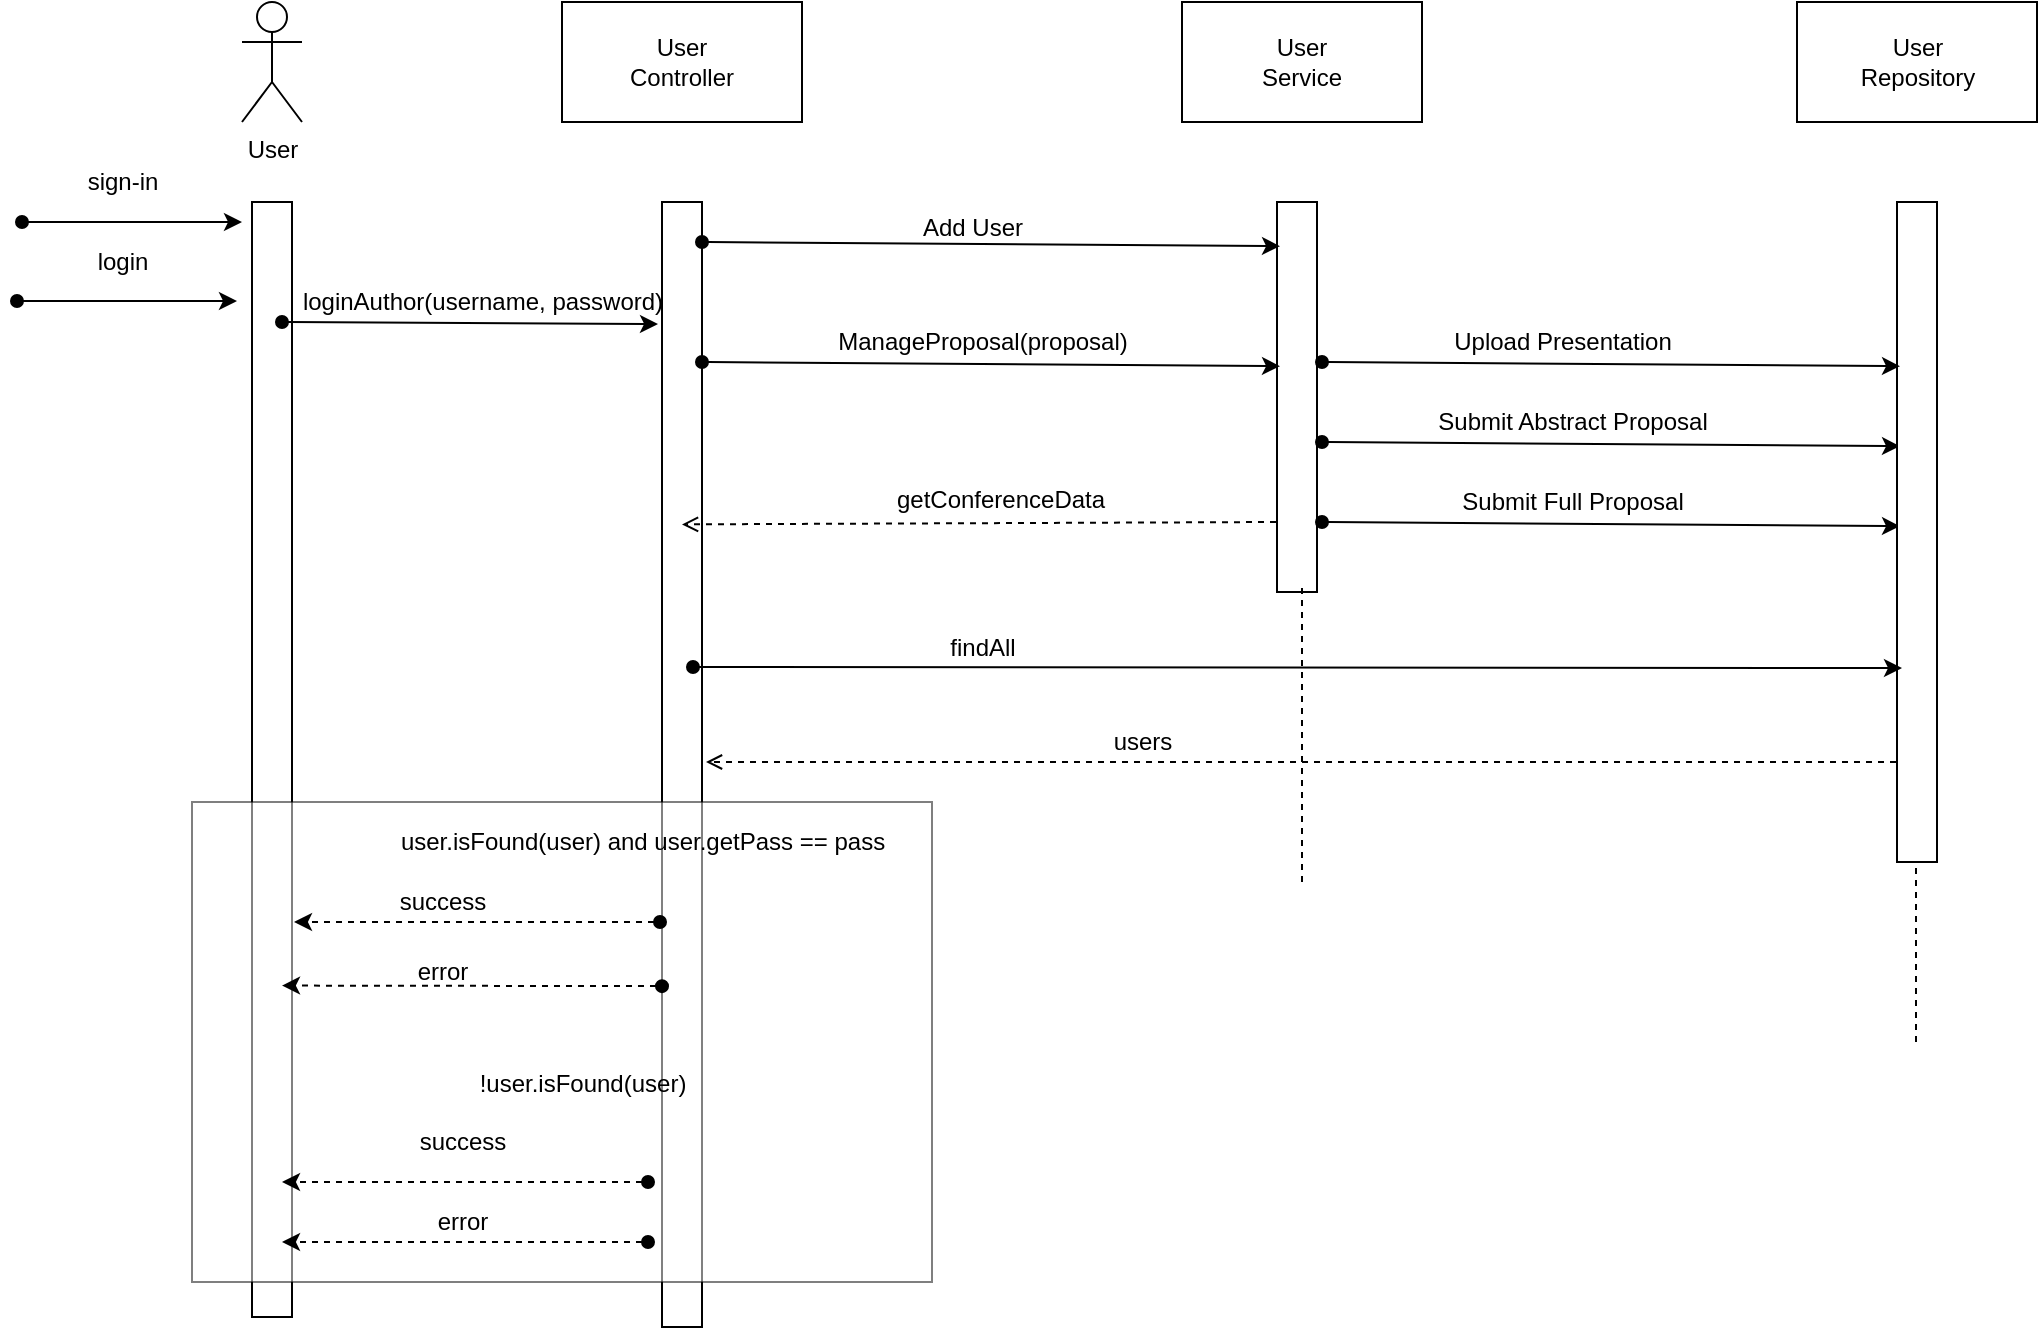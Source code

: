 <mxfile version="12.9.3" type="device"><diagram id="xheDqFoVAAo-ZwbuTbnJ" name="Page-1"><mxGraphModel dx="2272" dy="822" grid="1" gridSize="10" guides="1" tooltips="1" connect="1" arrows="1" fold="1" page="1" pageScale="1" pageWidth="850" pageHeight="1100" math="0" shadow="0"><root><mxCell id="0"/><mxCell id="1" parent="0"/><mxCell id="M5nPYc4rCINWkFPBkCg_-3" value="User" style="shape=umlActor;verticalLabelPosition=bottom;labelBackgroundColor=#ffffff;verticalAlign=top;html=1;outlineConnect=0;" vertex="1" parent="1"><mxGeometry x="120" y="140" width="30" height="60" as="geometry"/></mxCell><mxCell id="M5nPYc4rCINWkFPBkCg_-8" value="" style="endArrow=classic;html=1;startArrow=oval;startFill=1;" edge="1" parent="1"><mxGeometry width="50" height="50" relative="1" as="geometry"><mxPoint x="10" y="250" as="sourcePoint"/><mxPoint x="120" y="250" as="targetPoint"/></mxGeometry></mxCell><mxCell id="M5nPYc4rCINWkFPBkCg_-9" value="sign-in" style="text;html=1;align=center;verticalAlign=middle;resizable=0;points=[];autosize=1;" vertex="1" parent="1"><mxGeometry x="35" y="220" width="50" height="20" as="geometry"/></mxCell><mxCell id="M5nPYc4rCINWkFPBkCg_-10" value="login" style="text;html=1;align=center;verticalAlign=middle;resizable=0;points=[];autosize=1;" vertex="1" parent="1"><mxGeometry x="40" y="260" width="40" height="20" as="geometry"/></mxCell><mxCell id="M5nPYc4rCINWkFPBkCg_-11" value="" style="endArrow=classic;html=1;startArrow=oval;startFill=1;" edge="1" parent="1"><mxGeometry width="50" height="50" relative="1" as="geometry"><mxPoint x="7.5" y="289.5" as="sourcePoint"/><mxPoint x="117.5" y="289.5" as="targetPoint"/></mxGeometry></mxCell><mxCell id="M5nPYc4rCINWkFPBkCg_-13" value="" style="rounded=0;whiteSpace=wrap;html=1;rotation=90;" vertex="1" parent="1"><mxGeometry x="-143.75" y="508.75" width="557.5" height="20" as="geometry"/></mxCell><mxCell id="M5nPYc4rCINWkFPBkCg_-14" value="User&lt;br&gt;Controller" style="rounded=0;whiteSpace=wrap;html=1;" vertex="1" parent="1"><mxGeometry x="280" y="140" width="120" height="60" as="geometry"/></mxCell><mxCell id="M5nPYc4rCINWkFPBkCg_-15" value="" style="rounded=0;whiteSpace=wrap;html=1;rotation=90;" vertex="1" parent="1"><mxGeometry x="58.75" y="511.25" width="562.5" height="20" as="geometry"/></mxCell><mxCell id="M5nPYc4rCINWkFPBkCg_-16" value="" style="endArrow=classic;html=1;startArrow=oval;startFill=1;entryX=0.94;entryY=1.05;entryDx=0;entryDy=0;entryPerimeter=0;" edge="1" parent="1" target="M5nPYc4rCINWkFPBkCg_-17"><mxGeometry width="50" height="50" relative="1" as="geometry"><mxPoint x="140" y="300" as="sourcePoint"/><mxPoint x="250" y="300" as="targetPoint"/></mxGeometry></mxCell><mxCell id="M5nPYc4rCINWkFPBkCg_-17" value="loginAuthor(username, password)" style="text;html=1;align=center;verticalAlign=middle;resizable=0;points=[];autosize=1;" vertex="1" parent="1"><mxGeometry x="140" y="280" width="200" height="20" as="geometry"/></mxCell><mxCell id="M5nPYc4rCINWkFPBkCg_-18" value="User&lt;br&gt;Service" style="rounded=0;whiteSpace=wrap;html=1;" vertex="1" parent="1"><mxGeometry x="590" y="140" width="120" height="60" as="geometry"/></mxCell><mxCell id="M5nPYc4rCINWkFPBkCg_-19" value="" style="rounded=0;whiteSpace=wrap;html=1;rotation=90;" vertex="1" parent="1"><mxGeometry x="550" y="327.5" width="195" height="20" as="geometry"/></mxCell><mxCell id="M5nPYc4rCINWkFPBkCg_-21" value="Upload Presentation" style="text;html=1;align=center;verticalAlign=middle;resizable=0;points=[];autosize=1;" vertex="1" parent="1"><mxGeometry x="720" y="300" width="120" height="20" as="geometry"/></mxCell><mxCell id="M5nPYc4rCINWkFPBkCg_-22" value="" style="endArrow=classic;html=1;startArrow=oval;startFill=1;entryX=0.421;entryY=0.925;entryDx=0;entryDy=0;entryPerimeter=0;" edge="1" parent="1"><mxGeometry width="50" height="50" relative="1" as="geometry"><mxPoint x="660" y="360" as="sourcePoint"/><mxPoint x="949" y="362.095" as="targetPoint"/></mxGeometry></mxCell><mxCell id="M5nPYc4rCINWkFPBkCg_-23" value="Submit Abstract Proposal" style="text;html=1;align=center;verticalAlign=middle;resizable=0;points=[];autosize=1;" vertex="1" parent="1"><mxGeometry x="710" y="340" width="150" height="20" as="geometry"/></mxCell><mxCell id="M5nPYc4rCINWkFPBkCg_-24" value="" style="endArrow=classic;html=1;startArrow=oval;startFill=1;entryX=0.421;entryY=0.925;entryDx=0;entryDy=0;entryPerimeter=0;" edge="1" parent="1"><mxGeometry width="50" height="50" relative="1" as="geometry"><mxPoint x="660" y="400" as="sourcePoint"/><mxPoint x="949" y="402.095" as="targetPoint"/></mxGeometry></mxCell><mxCell id="M5nPYc4rCINWkFPBkCg_-25" value="Submit Full Proposal" style="text;html=1;align=center;verticalAlign=middle;resizable=0;points=[];autosize=1;" vertex="1" parent="1"><mxGeometry x="720" y="380" width="130" height="20" as="geometry"/></mxCell><mxCell id="M5nPYc4rCINWkFPBkCg_-26" value="User&lt;br&gt;Repository" style="rounded=0;whiteSpace=wrap;html=1;" vertex="1" parent="1"><mxGeometry x="897.5" y="140" width="120" height="60" as="geometry"/></mxCell><mxCell id="M5nPYc4rCINWkFPBkCg_-27" value="" style="rounded=0;whiteSpace=wrap;html=1;rotation=90;" vertex="1" parent="1"><mxGeometry x="792.5" y="395" width="330" height="20" as="geometry"/></mxCell><mxCell id="M5nPYc4rCINWkFPBkCg_-28" value="" style="endArrow=classic;html=1;startArrow=oval;startFill=1;entryX=0.421;entryY=0.925;entryDx=0;entryDy=0;entryPerimeter=0;" edge="1" parent="1"><mxGeometry width="50" height="50" relative="1" as="geometry"><mxPoint x="660" y="320" as="sourcePoint"/><mxPoint x="949" y="322.095" as="targetPoint"/></mxGeometry></mxCell><mxCell id="M5nPYc4rCINWkFPBkCg_-29" value="" style="endArrow=classic;html=1;startArrow=oval;startFill=1;entryX=0.421;entryY=0.925;entryDx=0;entryDy=0;entryPerimeter=0;" edge="1" parent="1"><mxGeometry width="50" height="50" relative="1" as="geometry"><mxPoint x="350" y="320" as="sourcePoint"/><mxPoint x="639" y="322.095" as="targetPoint"/></mxGeometry></mxCell><mxCell id="M5nPYc4rCINWkFPBkCg_-30" value="ManageProposal(proposal)" style="text;html=1;align=center;verticalAlign=middle;resizable=0;points=[];autosize=1;" vertex="1" parent="1"><mxGeometry x="410" y="300" width="160" height="20" as="geometry"/></mxCell><mxCell id="M5nPYc4rCINWkFPBkCg_-31" value="" style="endArrow=classic;html=1;startArrow=oval;startFill=1;entryX=0.421;entryY=0.925;entryDx=0;entryDy=0;entryPerimeter=0;" edge="1" parent="1"><mxGeometry width="50" height="50" relative="1" as="geometry"><mxPoint x="350" y="260" as="sourcePoint"/><mxPoint x="639" y="262.095" as="targetPoint"/></mxGeometry></mxCell><mxCell id="M5nPYc4rCINWkFPBkCg_-32" value="Add User" style="text;html=1;align=center;verticalAlign=middle;resizable=0;points=[];autosize=1;" vertex="1" parent="1"><mxGeometry x="450" y="243" width="70" height="20" as="geometry"/></mxCell><mxCell id="M5nPYc4rCINWkFPBkCg_-33" value="" style="endArrow=none;dashed=1;html=1;" edge="1" parent="1"><mxGeometry width="50" height="50" relative="1" as="geometry"><mxPoint x="650" y="580" as="sourcePoint"/><mxPoint x="650" y="430" as="targetPoint"/></mxGeometry></mxCell><mxCell id="M5nPYc4rCINWkFPBkCg_-36" value="" style="endArrow=open;html=1;entryX=0.542;entryY=-0.15;entryDx=0;entryDy=0;entryPerimeter=0;dashed=1;endFill=0;" edge="1" parent="1"><mxGeometry width="50" height="50" relative="1" as="geometry"><mxPoint x="637" y="400" as="sourcePoint"/><mxPoint x="340" y="401.19" as="targetPoint"/></mxGeometry></mxCell><mxCell id="M5nPYc4rCINWkFPBkCg_-37" value="getConferenceData" style="text;html=1;align=center;verticalAlign=middle;resizable=0;points=[];autosize=1;" vertex="1" parent="1"><mxGeometry x="439" y="379" width="120" height="20" as="geometry"/></mxCell><mxCell id="M5nPYc4rCINWkFPBkCg_-38" value="" style="endArrow=classic;html=1;startArrow=oval;startFill=1;" edge="1" parent="1"><mxGeometry width="50" height="50" relative="1" as="geometry"><mxPoint x="345.5" y="472.5" as="sourcePoint"/><mxPoint x="950" y="473" as="targetPoint"/></mxGeometry></mxCell><mxCell id="M5nPYc4rCINWkFPBkCg_-39" value="findAll" style="text;html=1;align=center;verticalAlign=middle;resizable=0;points=[];autosize=1;" vertex="1" parent="1"><mxGeometry x="465" y="452.5" width="50" height="20" as="geometry"/></mxCell><mxCell id="M5nPYc4rCINWkFPBkCg_-40" value="" style="endArrow=open;html=1;dashed=1;endFill=0;" edge="1" parent="1"><mxGeometry width="50" height="50" relative="1" as="geometry"><mxPoint x="947" y="520" as="sourcePoint"/><mxPoint x="352" y="520" as="targetPoint"/></mxGeometry></mxCell><mxCell id="M5nPYc4rCINWkFPBkCg_-41" value="users" style="text;html=1;align=center;verticalAlign=middle;resizable=0;points=[];autosize=1;" vertex="1" parent="1"><mxGeometry x="550" y="500" width="40" height="20" as="geometry"/></mxCell><mxCell id="M5nPYc4rCINWkFPBkCg_-42" value="" style="endArrow=none;dashed=1;html=1;" edge="1" parent="1"><mxGeometry width="50" height="50" relative="1" as="geometry"><mxPoint x="957" y="660" as="sourcePoint"/><mxPoint x="957" y="570" as="targetPoint"/></mxGeometry></mxCell><mxCell id="M5nPYc4rCINWkFPBkCg_-44" value="" style="rounded=0;whiteSpace=wrap;html=1;opacity=50;" vertex="1" parent="1"><mxGeometry x="95" y="540" width="370" height="240" as="geometry"/></mxCell><mxCell id="M5nPYc4rCINWkFPBkCg_-46" value="" style="endArrow=classic;html=1;startArrow=oval;startFill=1;dashed=1;" edge="1" parent="1"><mxGeometry width="50" height="50" relative="1" as="geometry"><mxPoint x="329" y="600" as="sourcePoint"/><mxPoint x="146" y="600" as="targetPoint"/></mxGeometry></mxCell><mxCell id="M5nPYc4rCINWkFPBkCg_-47" value="success" style="text;html=1;align=center;verticalAlign=middle;resizable=0;points=[];autosize=1;" vertex="1" parent="1"><mxGeometry x="190" y="580" width="60" height="20" as="geometry"/></mxCell><mxCell id="M5nPYc4rCINWkFPBkCg_-48" value="" style="endArrow=classic;html=1;startArrow=oval;startFill=1;entryX=0.813;entryY=-0.05;entryDx=0;entryDy=0;entryPerimeter=0;dashed=1;exitX=0.697;exitY=1;exitDx=0;exitDy=0;exitPerimeter=0;" edge="1" parent="1" source="M5nPYc4rCINWkFPBkCg_-15"><mxGeometry width="50" height="50" relative="1" as="geometry"><mxPoint x="323" y="630" as="sourcePoint"/><mxPoint x="140" y="631.785" as="targetPoint"/></mxGeometry></mxCell><mxCell id="M5nPYc4rCINWkFPBkCg_-49" value="error" style="text;html=1;align=center;verticalAlign=middle;resizable=0;points=[];autosize=1;" vertex="1" parent="1"><mxGeometry x="200" y="615" width="40" height="20" as="geometry"/></mxCell><mxCell id="M5nPYc4rCINWkFPBkCg_-50" value="user.isFound(user) and user.getPass == pass" style="text;html=1;align=center;verticalAlign=middle;resizable=0;points=[];autosize=1;" vertex="1" parent="1"><mxGeometry x="190" y="550" width="260" height="20" as="geometry"/></mxCell><mxCell id="M5nPYc4rCINWkFPBkCg_-51" value="" style="endArrow=classic;html=1;startArrow=oval;startFill=1;dashed=1;" edge="1" parent="1"><mxGeometry width="50" height="50" relative="1" as="geometry"><mxPoint x="323" y="730" as="sourcePoint"/><mxPoint x="140" y="730" as="targetPoint"/></mxGeometry></mxCell><mxCell id="M5nPYc4rCINWkFPBkCg_-52" value="" style="endArrow=classic;html=1;startArrow=oval;startFill=1;dashed=1;" edge="1" parent="1"><mxGeometry width="50" height="50" relative="1" as="geometry"><mxPoint x="323" y="760" as="sourcePoint"/><mxPoint x="140" y="760" as="targetPoint"/></mxGeometry></mxCell><mxCell id="M5nPYc4rCINWkFPBkCg_-53" value="success" style="text;html=1;align=center;verticalAlign=middle;resizable=0;points=[];autosize=1;" vertex="1" parent="1"><mxGeometry x="200" y="700" width="60" height="20" as="geometry"/></mxCell><mxCell id="M5nPYc4rCINWkFPBkCg_-54" value="error" style="text;html=1;align=center;verticalAlign=middle;resizable=0;points=[];autosize=1;" vertex="1" parent="1"><mxGeometry x="210" y="740" width="40" height="20" as="geometry"/></mxCell><mxCell id="M5nPYc4rCINWkFPBkCg_-55" value="!user.isFound(user)" style="text;html=1;align=center;verticalAlign=middle;resizable=0;points=[];autosize=1;" vertex="1" parent="1"><mxGeometry x="230" y="671" width="120" height="20" as="geometry"/></mxCell></root></mxGraphModel></diagram></mxfile>